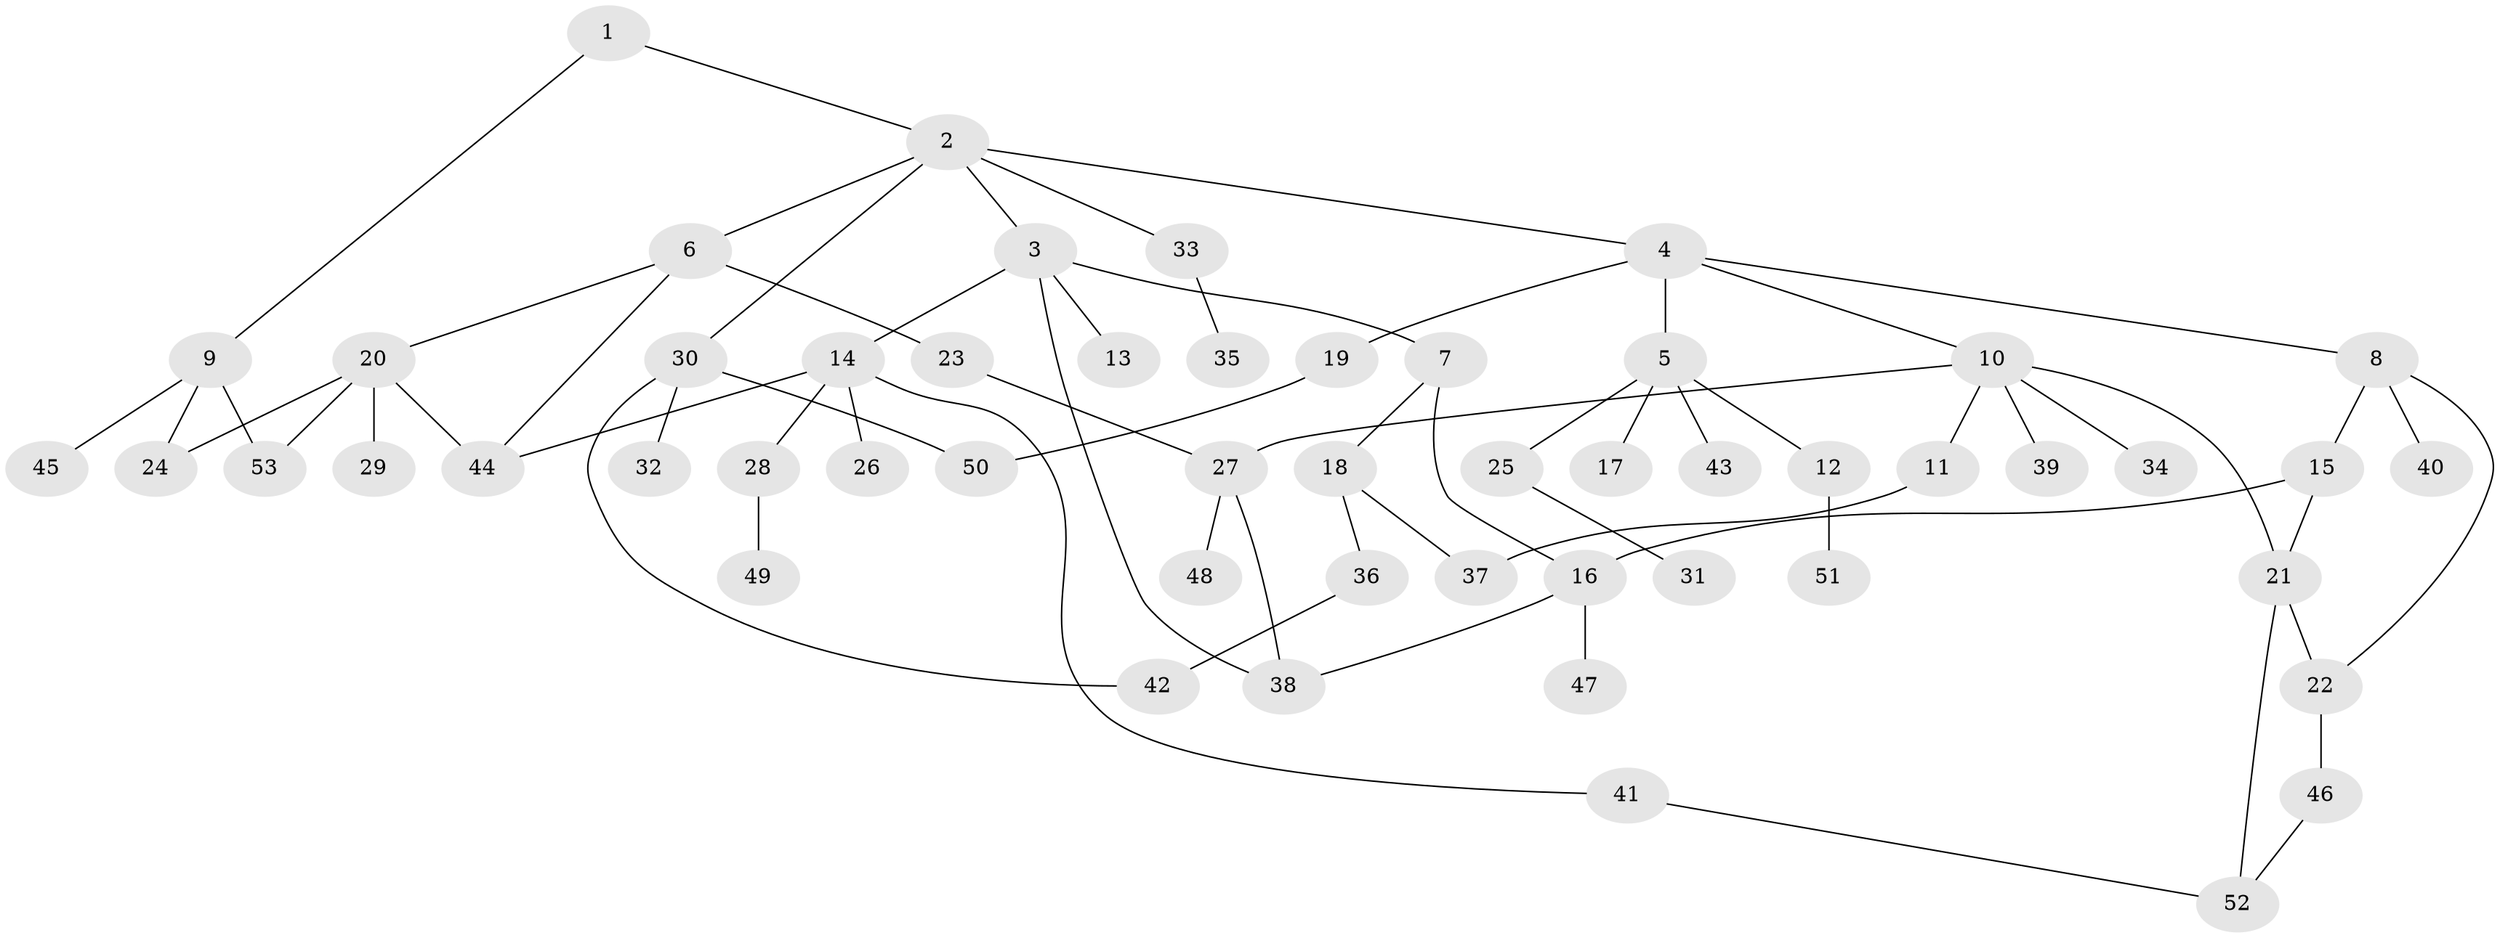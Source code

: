 // coarse degree distribution, {2: 0.18181818181818182, 6: 0.09090909090909091, 8: 0.030303030303030304, 4: 0.09090909090909091, 3: 0.24242424242424243, 5: 0.06060606060606061, 1: 0.30303030303030304}
// Generated by graph-tools (version 1.1) at 2025/41/03/06/25 10:41:29]
// undirected, 53 vertices, 67 edges
graph export_dot {
graph [start="1"]
  node [color=gray90,style=filled];
  1;
  2;
  3;
  4;
  5;
  6;
  7;
  8;
  9;
  10;
  11;
  12;
  13;
  14;
  15;
  16;
  17;
  18;
  19;
  20;
  21;
  22;
  23;
  24;
  25;
  26;
  27;
  28;
  29;
  30;
  31;
  32;
  33;
  34;
  35;
  36;
  37;
  38;
  39;
  40;
  41;
  42;
  43;
  44;
  45;
  46;
  47;
  48;
  49;
  50;
  51;
  52;
  53;
  1 -- 2;
  1 -- 9;
  2 -- 3;
  2 -- 4;
  2 -- 6;
  2 -- 30;
  2 -- 33;
  3 -- 7;
  3 -- 13;
  3 -- 14;
  3 -- 38;
  4 -- 5;
  4 -- 8;
  4 -- 10;
  4 -- 19;
  5 -- 12;
  5 -- 17;
  5 -- 25;
  5 -- 43;
  6 -- 20;
  6 -- 23;
  6 -- 44;
  7 -- 16;
  7 -- 18;
  8 -- 15;
  8 -- 22;
  8 -- 40;
  9 -- 45;
  9 -- 53;
  9 -- 24;
  10 -- 11;
  10 -- 21;
  10 -- 34;
  10 -- 39;
  10 -- 27;
  11 -- 37;
  12 -- 51;
  14 -- 26;
  14 -- 28;
  14 -- 41;
  14 -- 44;
  15 -- 16;
  15 -- 21;
  16 -- 38;
  16 -- 47;
  18 -- 36;
  18 -- 37;
  19 -- 50;
  20 -- 24;
  20 -- 29;
  20 -- 53;
  20 -- 44;
  21 -- 52;
  21 -- 22;
  22 -- 46;
  23 -- 27;
  25 -- 31;
  27 -- 48;
  27 -- 38;
  28 -- 49;
  30 -- 32;
  30 -- 50;
  30 -- 42;
  33 -- 35;
  36 -- 42;
  41 -- 52;
  46 -- 52;
}
